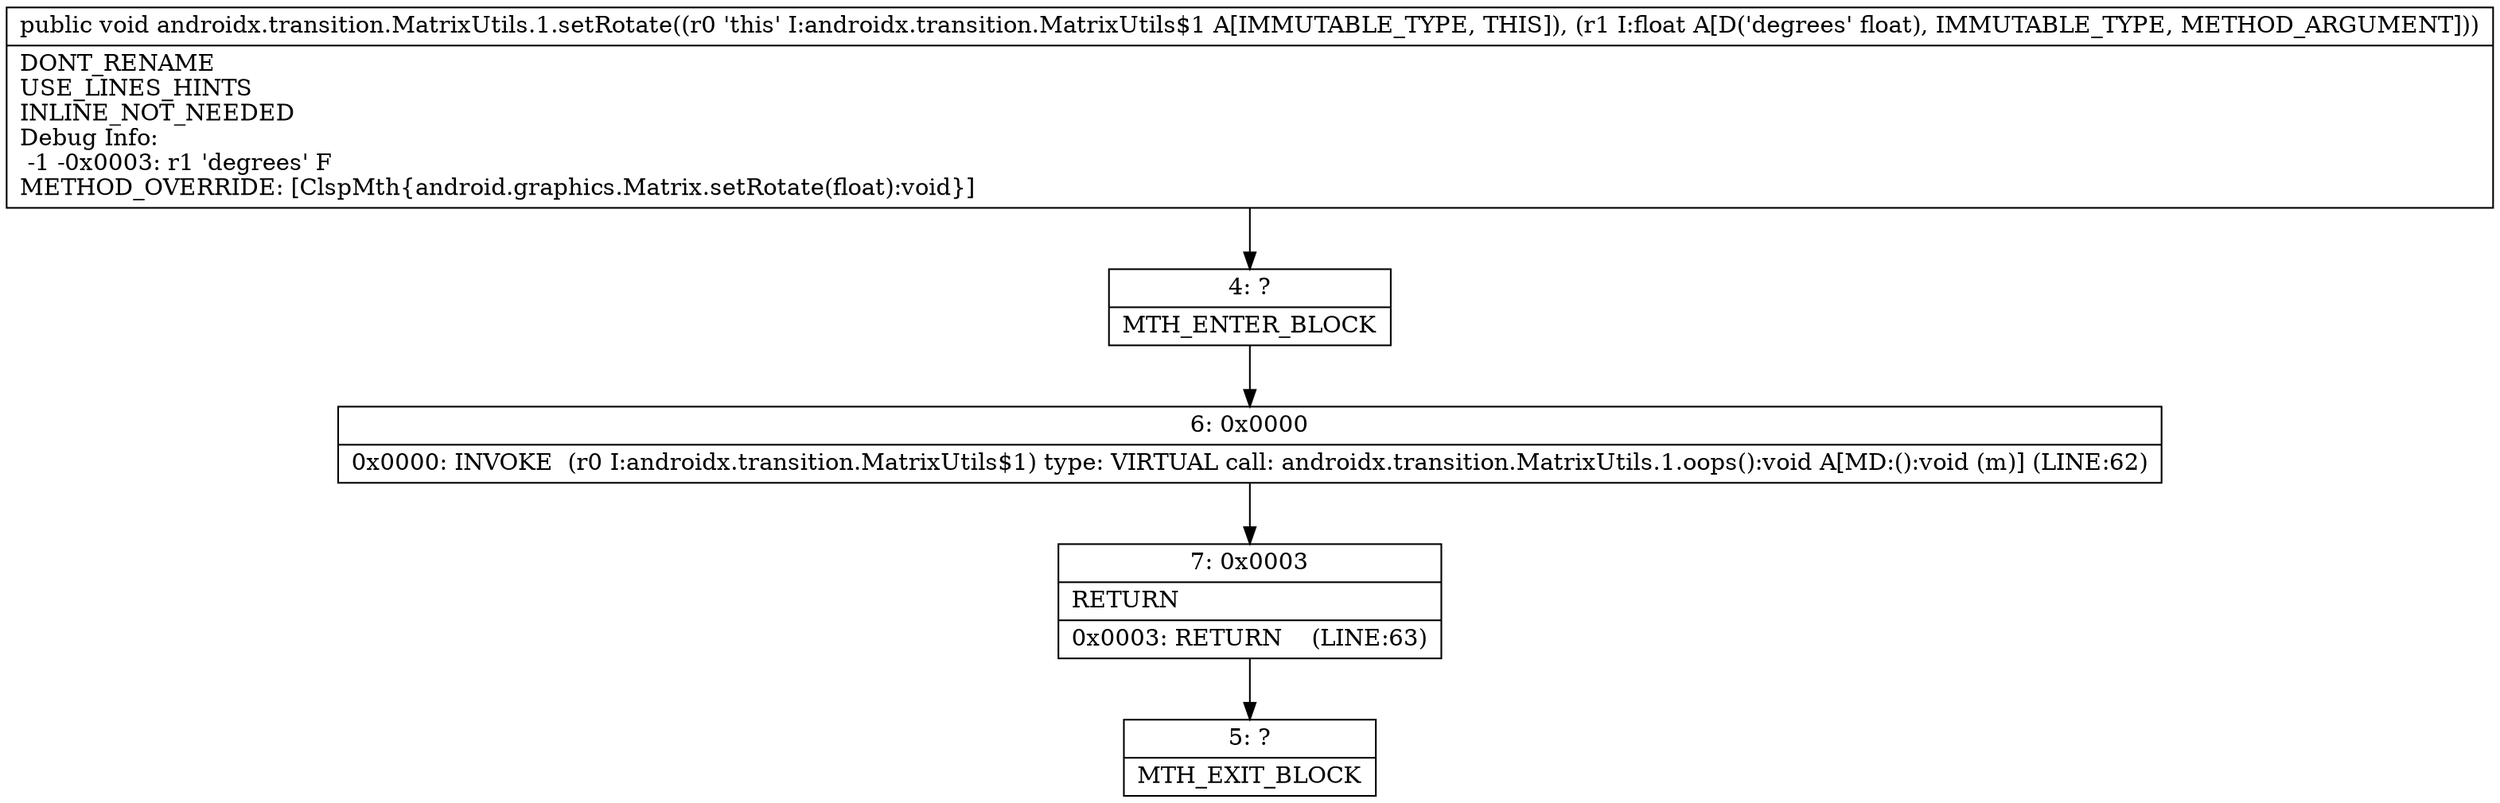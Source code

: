 digraph "CFG forandroidx.transition.MatrixUtils.1.setRotate(F)V" {
Node_4 [shape=record,label="{4\:\ ?|MTH_ENTER_BLOCK\l}"];
Node_6 [shape=record,label="{6\:\ 0x0000|0x0000: INVOKE  (r0 I:androidx.transition.MatrixUtils$1) type: VIRTUAL call: androidx.transition.MatrixUtils.1.oops():void A[MD:():void (m)] (LINE:62)\l}"];
Node_7 [shape=record,label="{7\:\ 0x0003|RETURN\l|0x0003: RETURN    (LINE:63)\l}"];
Node_5 [shape=record,label="{5\:\ ?|MTH_EXIT_BLOCK\l}"];
MethodNode[shape=record,label="{public void androidx.transition.MatrixUtils.1.setRotate((r0 'this' I:androidx.transition.MatrixUtils$1 A[IMMUTABLE_TYPE, THIS]), (r1 I:float A[D('degrees' float), IMMUTABLE_TYPE, METHOD_ARGUMENT]))  | DONT_RENAME\lUSE_LINES_HINTS\lINLINE_NOT_NEEDED\lDebug Info:\l  \-1 \-0x0003: r1 'degrees' F\lMETHOD_OVERRIDE: [ClspMth\{android.graphics.Matrix.setRotate(float):void\}]\l}"];
MethodNode -> Node_4;Node_4 -> Node_6;
Node_6 -> Node_7;
Node_7 -> Node_5;
}

